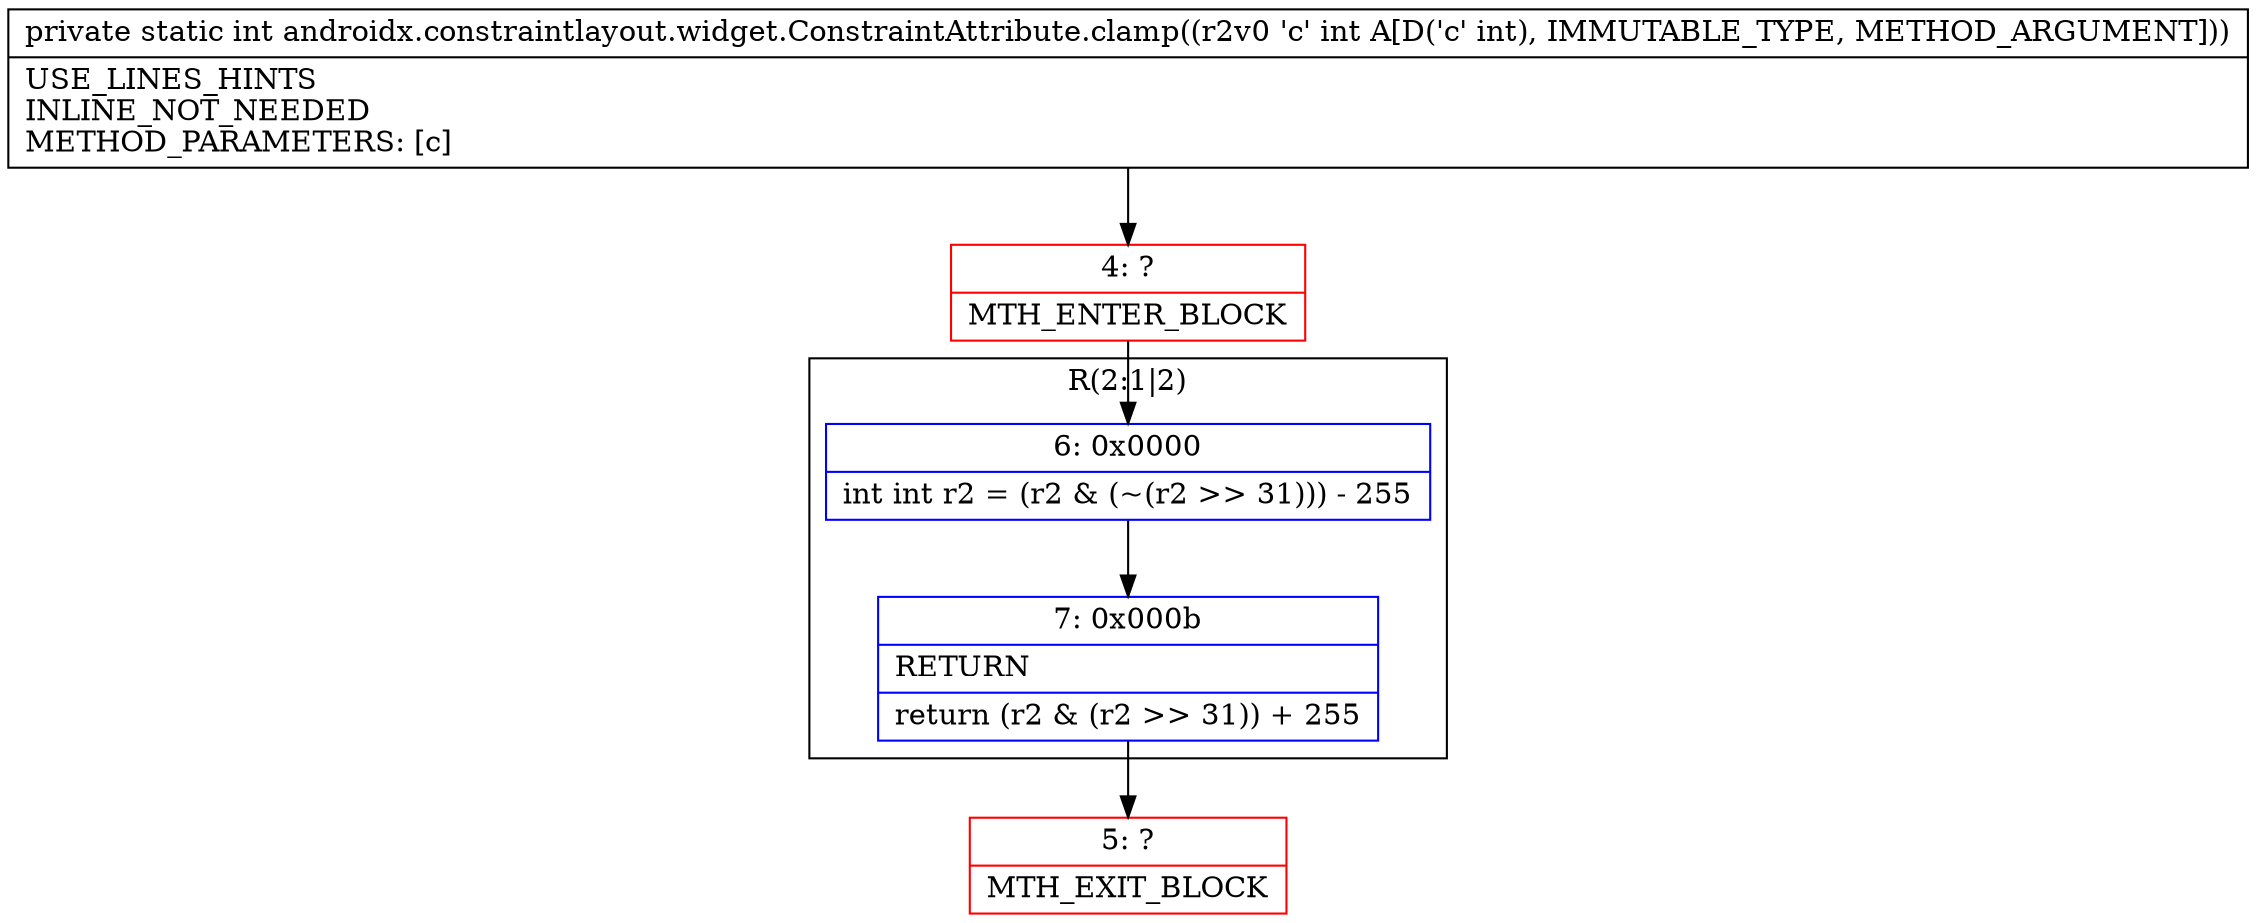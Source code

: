 digraph "CFG forandroidx.constraintlayout.widget.ConstraintAttribute.clamp(I)I" {
subgraph cluster_Region_638537530 {
label = "R(2:1|2)";
node [shape=record,color=blue];
Node_6 [shape=record,label="{6\:\ 0x0000|int int r2 = (r2 & (~(r2 \>\> 31))) \- 255\l}"];
Node_7 [shape=record,label="{7\:\ 0x000b|RETURN\l|return (r2 & (r2 \>\> 31)) + 255\l}"];
}
Node_4 [shape=record,color=red,label="{4\:\ ?|MTH_ENTER_BLOCK\l}"];
Node_5 [shape=record,color=red,label="{5\:\ ?|MTH_EXIT_BLOCK\l}"];
MethodNode[shape=record,label="{private static int androidx.constraintlayout.widget.ConstraintAttribute.clamp((r2v0 'c' int A[D('c' int), IMMUTABLE_TYPE, METHOD_ARGUMENT]))  | USE_LINES_HINTS\lINLINE_NOT_NEEDED\lMETHOD_PARAMETERS: [c]\l}"];
MethodNode -> Node_4;Node_6 -> Node_7;
Node_7 -> Node_5;
Node_4 -> Node_6;
}


